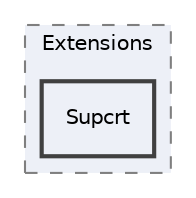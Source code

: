 digraph "Reaktoro/Extensions/Supcrt"
{
 // INTERACTIVE_SVG=YES
 // LATEX_PDF_SIZE
  bgcolor="transparent";
  edge [fontname="Helvetica",fontsize="10",labelfontname="Helvetica",labelfontsize="10"];
  node [fontname="Helvetica",fontsize="10",shape=record];
  compound=true
  subgraph clusterdir_5b469d4de21d172e1a5ee98b3d3b4ecf {
    graph [ bgcolor="#edf0f7", pencolor="grey50", style="filled,dashed,", label="Extensions", fontname="Helvetica", fontsize="10", URL="dir_5b469d4de21d172e1a5ee98b3d3b4ecf.html"]
  dir_7db79c81f6531fc421817a23a31f399a [shape=box, label="Supcrt", style="filled,bold,", fillcolor="#edf0f7", color="grey25", URL="dir_7db79c81f6531fc421817a23a31f399a.html"];
  }
}
